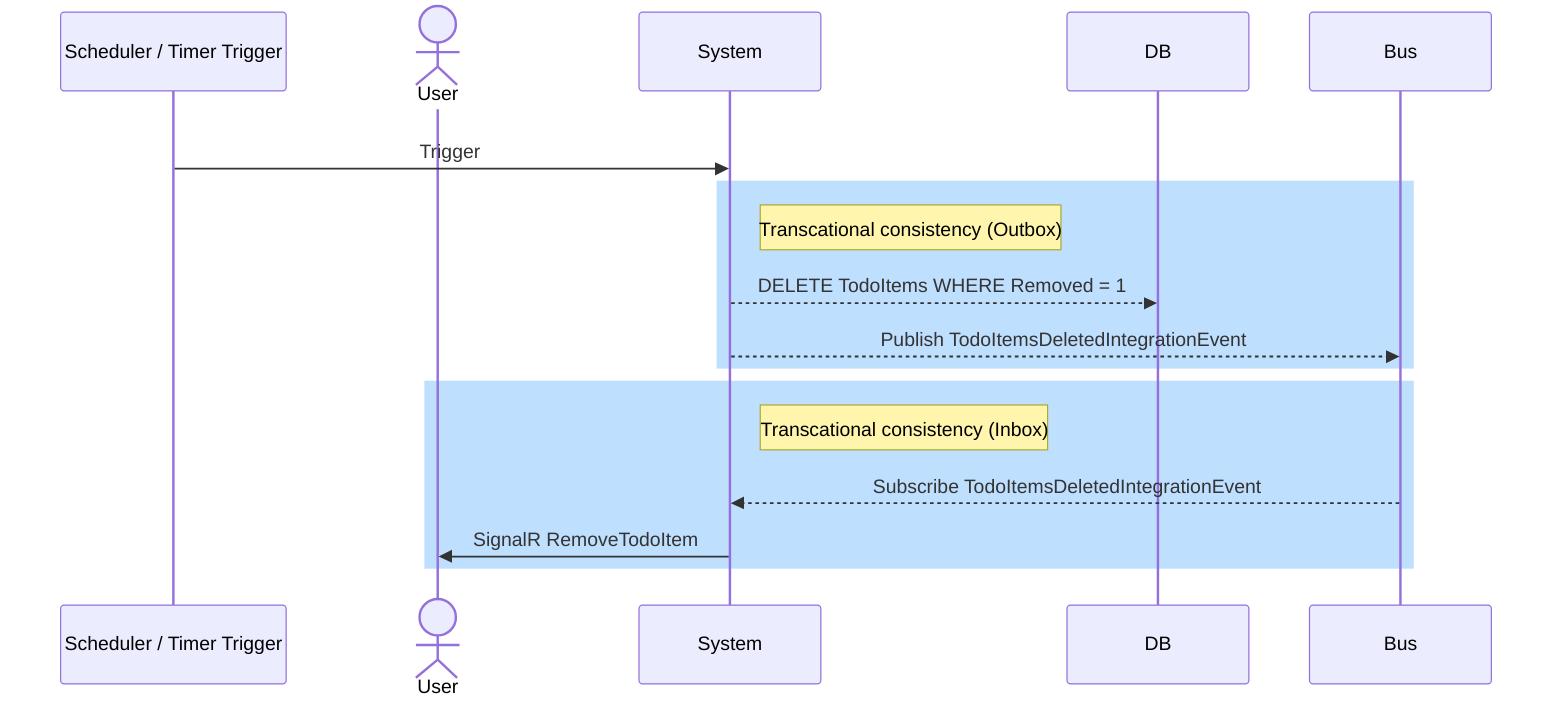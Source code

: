 sequenceDiagram
    rect rgb(255, 255, 255)
    participant TimerTrigger as Scheduler / Timer Trigger
    actor User
    participant System
    participant DB
    participant Bus
    TimerTrigger->>System: Trigger
    rect rgb(191, 223, 255)
    note right of System: Transcational consistency (Outbox)
    System-->>DB: DELETE TodoItems WHERE Removed = 1
    System-->>Bus: Publish TodoItemsDeletedIntegrationEvent
    end
    rect rgb(191, 223, 255)
    note right of System: Transcational consistency (Inbox)
    Bus-->>System: Subscribe TodoItemsDeletedIntegrationEvent
    System->>User: SignalR RemoveTodoItem
    end
    end